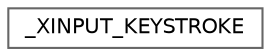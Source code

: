 digraph "类继承关系图"
{
 // LATEX_PDF_SIZE
  bgcolor="transparent";
  edge [fontname=Helvetica,fontsize=10,labelfontname=Helvetica,labelfontsize=10];
  node [fontname=Helvetica,fontsize=10,shape=box,height=0.2,width=0.4];
  rankdir="LR";
  Node0 [id="Node000000",label="_XINPUT_KEYSTROKE",height=0.2,width=0.4,color="grey40", fillcolor="white", style="filled",URL="$struct___x_i_n_p_u_t___k_e_y_s_t_r_o_k_e.html",tooltip=" "];
}
